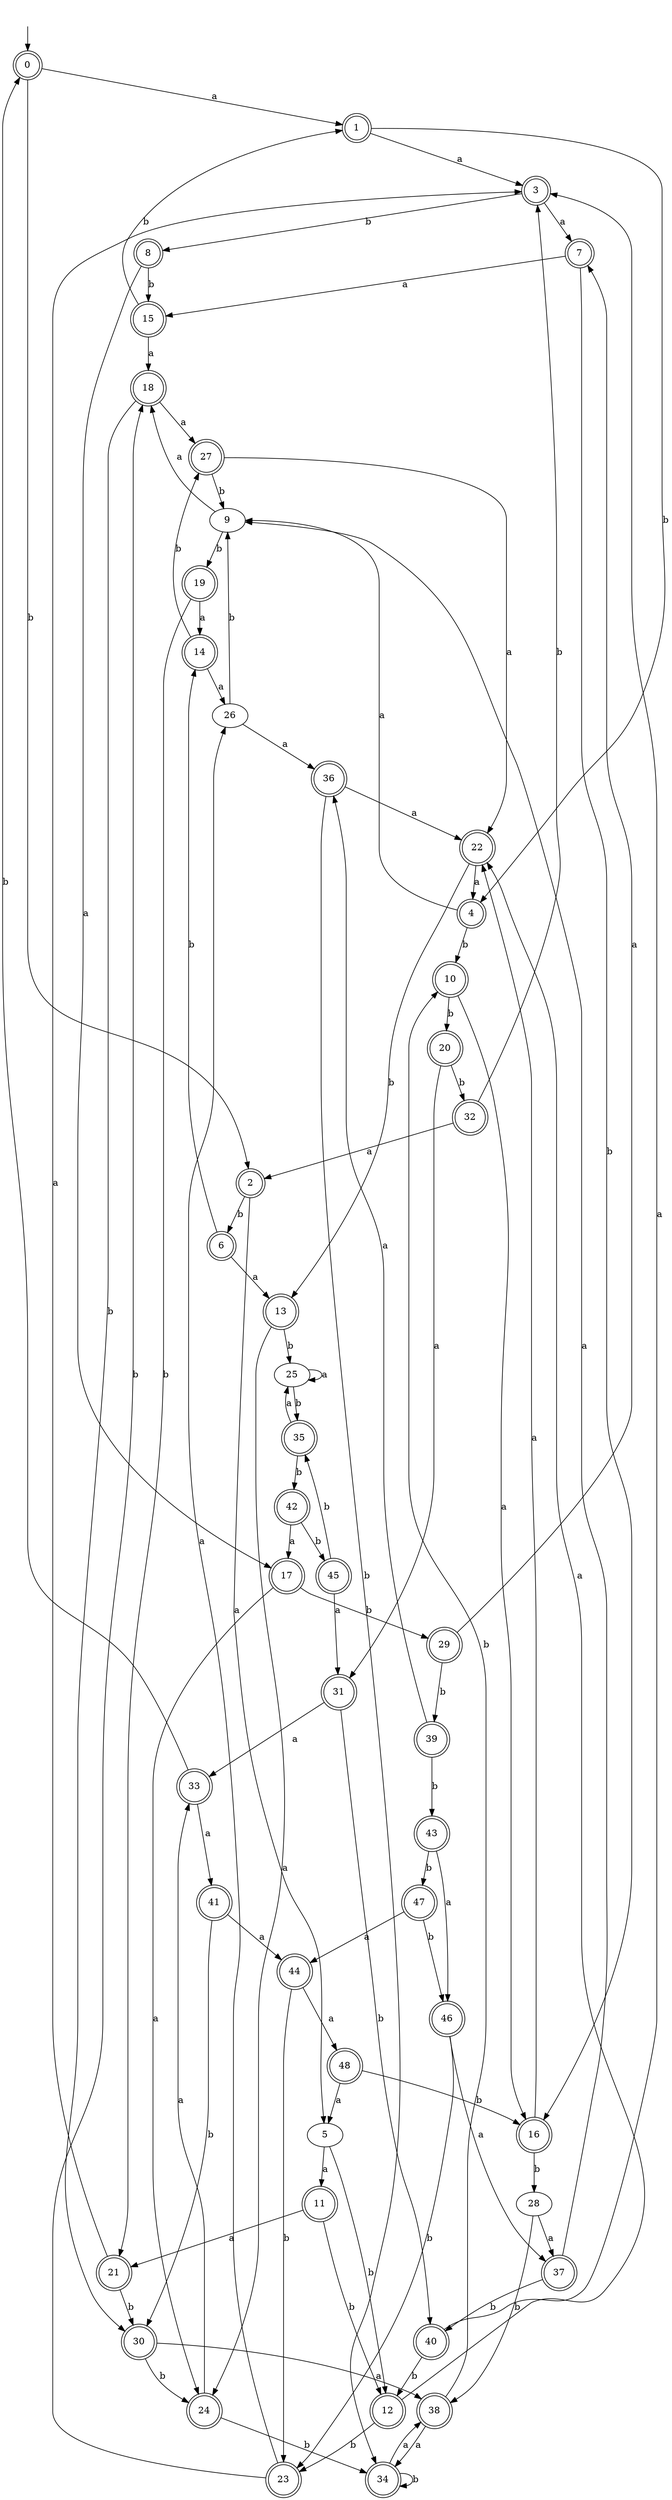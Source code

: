 digraph RandomDFA {
  __start0 [label="", shape=none];
  __start0 -> 0 [label=""];
  0 [shape=circle] [shape=doublecircle]
  0 -> 1 [label="a"]
  0 -> 2 [label="b"]
  1 [shape=doublecircle]
  1 -> 3 [label="a"]
  1 -> 4 [label="b"]
  2 [shape=doublecircle]
  2 -> 5 [label="a"]
  2 -> 6 [label="b"]
  3 [shape=doublecircle]
  3 -> 7 [label="a"]
  3 -> 8 [label="b"]
  4 [shape=doublecircle]
  4 -> 9 [label="a"]
  4 -> 10 [label="b"]
  5
  5 -> 11 [label="a"]
  5 -> 12 [label="b"]
  6 [shape=doublecircle]
  6 -> 13 [label="a"]
  6 -> 14 [label="b"]
  7 [shape=doublecircle]
  7 -> 15 [label="a"]
  7 -> 16 [label="b"]
  8 [shape=doublecircle]
  8 -> 17 [label="a"]
  8 -> 15 [label="b"]
  9
  9 -> 18 [label="a"]
  9 -> 19 [label="b"]
  10 [shape=doublecircle]
  10 -> 16 [label="a"]
  10 -> 20 [label="b"]
  11 [shape=doublecircle]
  11 -> 21 [label="a"]
  11 -> 12 [label="b"]
  12 [shape=doublecircle]
  12 -> 22 [label="a"]
  12 -> 23 [label="b"]
  13 [shape=doublecircle]
  13 -> 24 [label="a"]
  13 -> 25 [label="b"]
  14 [shape=doublecircle]
  14 -> 26 [label="a"]
  14 -> 27 [label="b"]
  15 [shape=doublecircle]
  15 -> 18 [label="a"]
  15 -> 1 [label="b"]
  16 [shape=doublecircle]
  16 -> 22 [label="a"]
  16 -> 28 [label="b"]
  17 [shape=doublecircle]
  17 -> 24 [label="a"]
  17 -> 29 [label="b"]
  18 [shape=doublecircle]
  18 -> 27 [label="a"]
  18 -> 30 [label="b"]
  19 [shape=doublecircle]
  19 -> 14 [label="a"]
  19 -> 21 [label="b"]
  20 [shape=doublecircle]
  20 -> 31 [label="a"]
  20 -> 32 [label="b"]
  21 [shape=doublecircle]
  21 -> 3 [label="a"]
  21 -> 30 [label="b"]
  22 [shape=doublecircle]
  22 -> 4 [label="a"]
  22 -> 13 [label="b"]
  23 [shape=doublecircle]
  23 -> 26 [label="a"]
  23 -> 18 [label="b"]
  24 [shape=doublecircle]
  24 -> 33 [label="a"]
  24 -> 34 [label="b"]
  25
  25 -> 25 [label="a"]
  25 -> 35 [label="b"]
  26
  26 -> 36 [label="a"]
  26 -> 9 [label="b"]
  27 [shape=doublecircle]
  27 -> 22 [label="a"]
  27 -> 9 [label="b"]
  28
  28 -> 37 [label="a"]
  28 -> 38 [label="b"]
  29 [shape=doublecircle]
  29 -> 7 [label="a"]
  29 -> 39 [label="b"]
  30 [shape=doublecircle]
  30 -> 38 [label="a"]
  30 -> 24 [label="b"]
  31 [shape=doublecircle]
  31 -> 33 [label="a"]
  31 -> 40 [label="b"]
  32 [shape=doublecircle]
  32 -> 2 [label="a"]
  32 -> 3 [label="b"]
  33 [shape=doublecircle]
  33 -> 41 [label="a"]
  33 -> 0 [label="b"]
  34 [shape=doublecircle]
  34 -> 38 [label="a"]
  34 -> 34 [label="b"]
  35 [shape=doublecircle]
  35 -> 25 [label="a"]
  35 -> 42 [label="b"]
  36 [shape=doublecircle]
  36 -> 22 [label="a"]
  36 -> 34 [label="b"]
  37 [shape=doublecircle]
  37 -> 9 [label="a"]
  37 -> 40 [label="b"]
  38 [shape=doublecircle]
  38 -> 34 [label="a"]
  38 -> 10 [label="b"]
  39 [shape=doublecircle]
  39 -> 36 [label="a"]
  39 -> 43 [label="b"]
  40 [shape=doublecircle]
  40 -> 3 [label="a"]
  40 -> 12 [label="b"]
  41 [shape=doublecircle]
  41 -> 44 [label="a"]
  41 -> 30 [label="b"]
  42 [shape=doublecircle]
  42 -> 17 [label="a"]
  42 -> 45 [label="b"]
  43 [shape=doublecircle]
  43 -> 46 [label="a"]
  43 -> 47 [label="b"]
  44 [shape=doublecircle]
  44 -> 48 [label="a"]
  44 -> 23 [label="b"]
  45 [shape=doublecircle]
  45 -> 31 [label="a"]
  45 -> 35 [label="b"]
  46 [shape=doublecircle]
  46 -> 37 [label="a"]
  46 -> 23 [label="b"]
  47 [shape=doublecircle]
  47 -> 44 [label="a"]
  47 -> 46 [label="b"]
  48 [shape=doublecircle]
  48 -> 5 [label="a"]
  48 -> 16 [label="b"]
}
